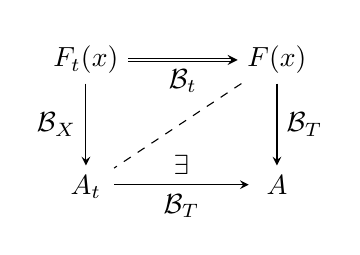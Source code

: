 \begin{tikzpicture}
  \matrix (m) [matrix of math nodes,row sep=3em,column sep=4em,minimum width=2em]
  {
     F_t(x) & F(x) \\
     A_t & A \\};
  \path[-stealth]
    (m-1-1) edge node [left] {$\mathcal{B}_X$} (m-2-1)
            edge [double] node [below] {$\mathcal{B}_t$} (m-1-2)
    (m-2-1.east|-m-2-2) edge node [below] {$\mathcal{B}_T$}
            node [above] {$\exists$} (m-2-2)
    (m-1-2) edge node [right] {$\mathcal{B}_T$} (m-2-2)
            edge [dashed,-] (m-2-1);
\end{tikzpicture}
